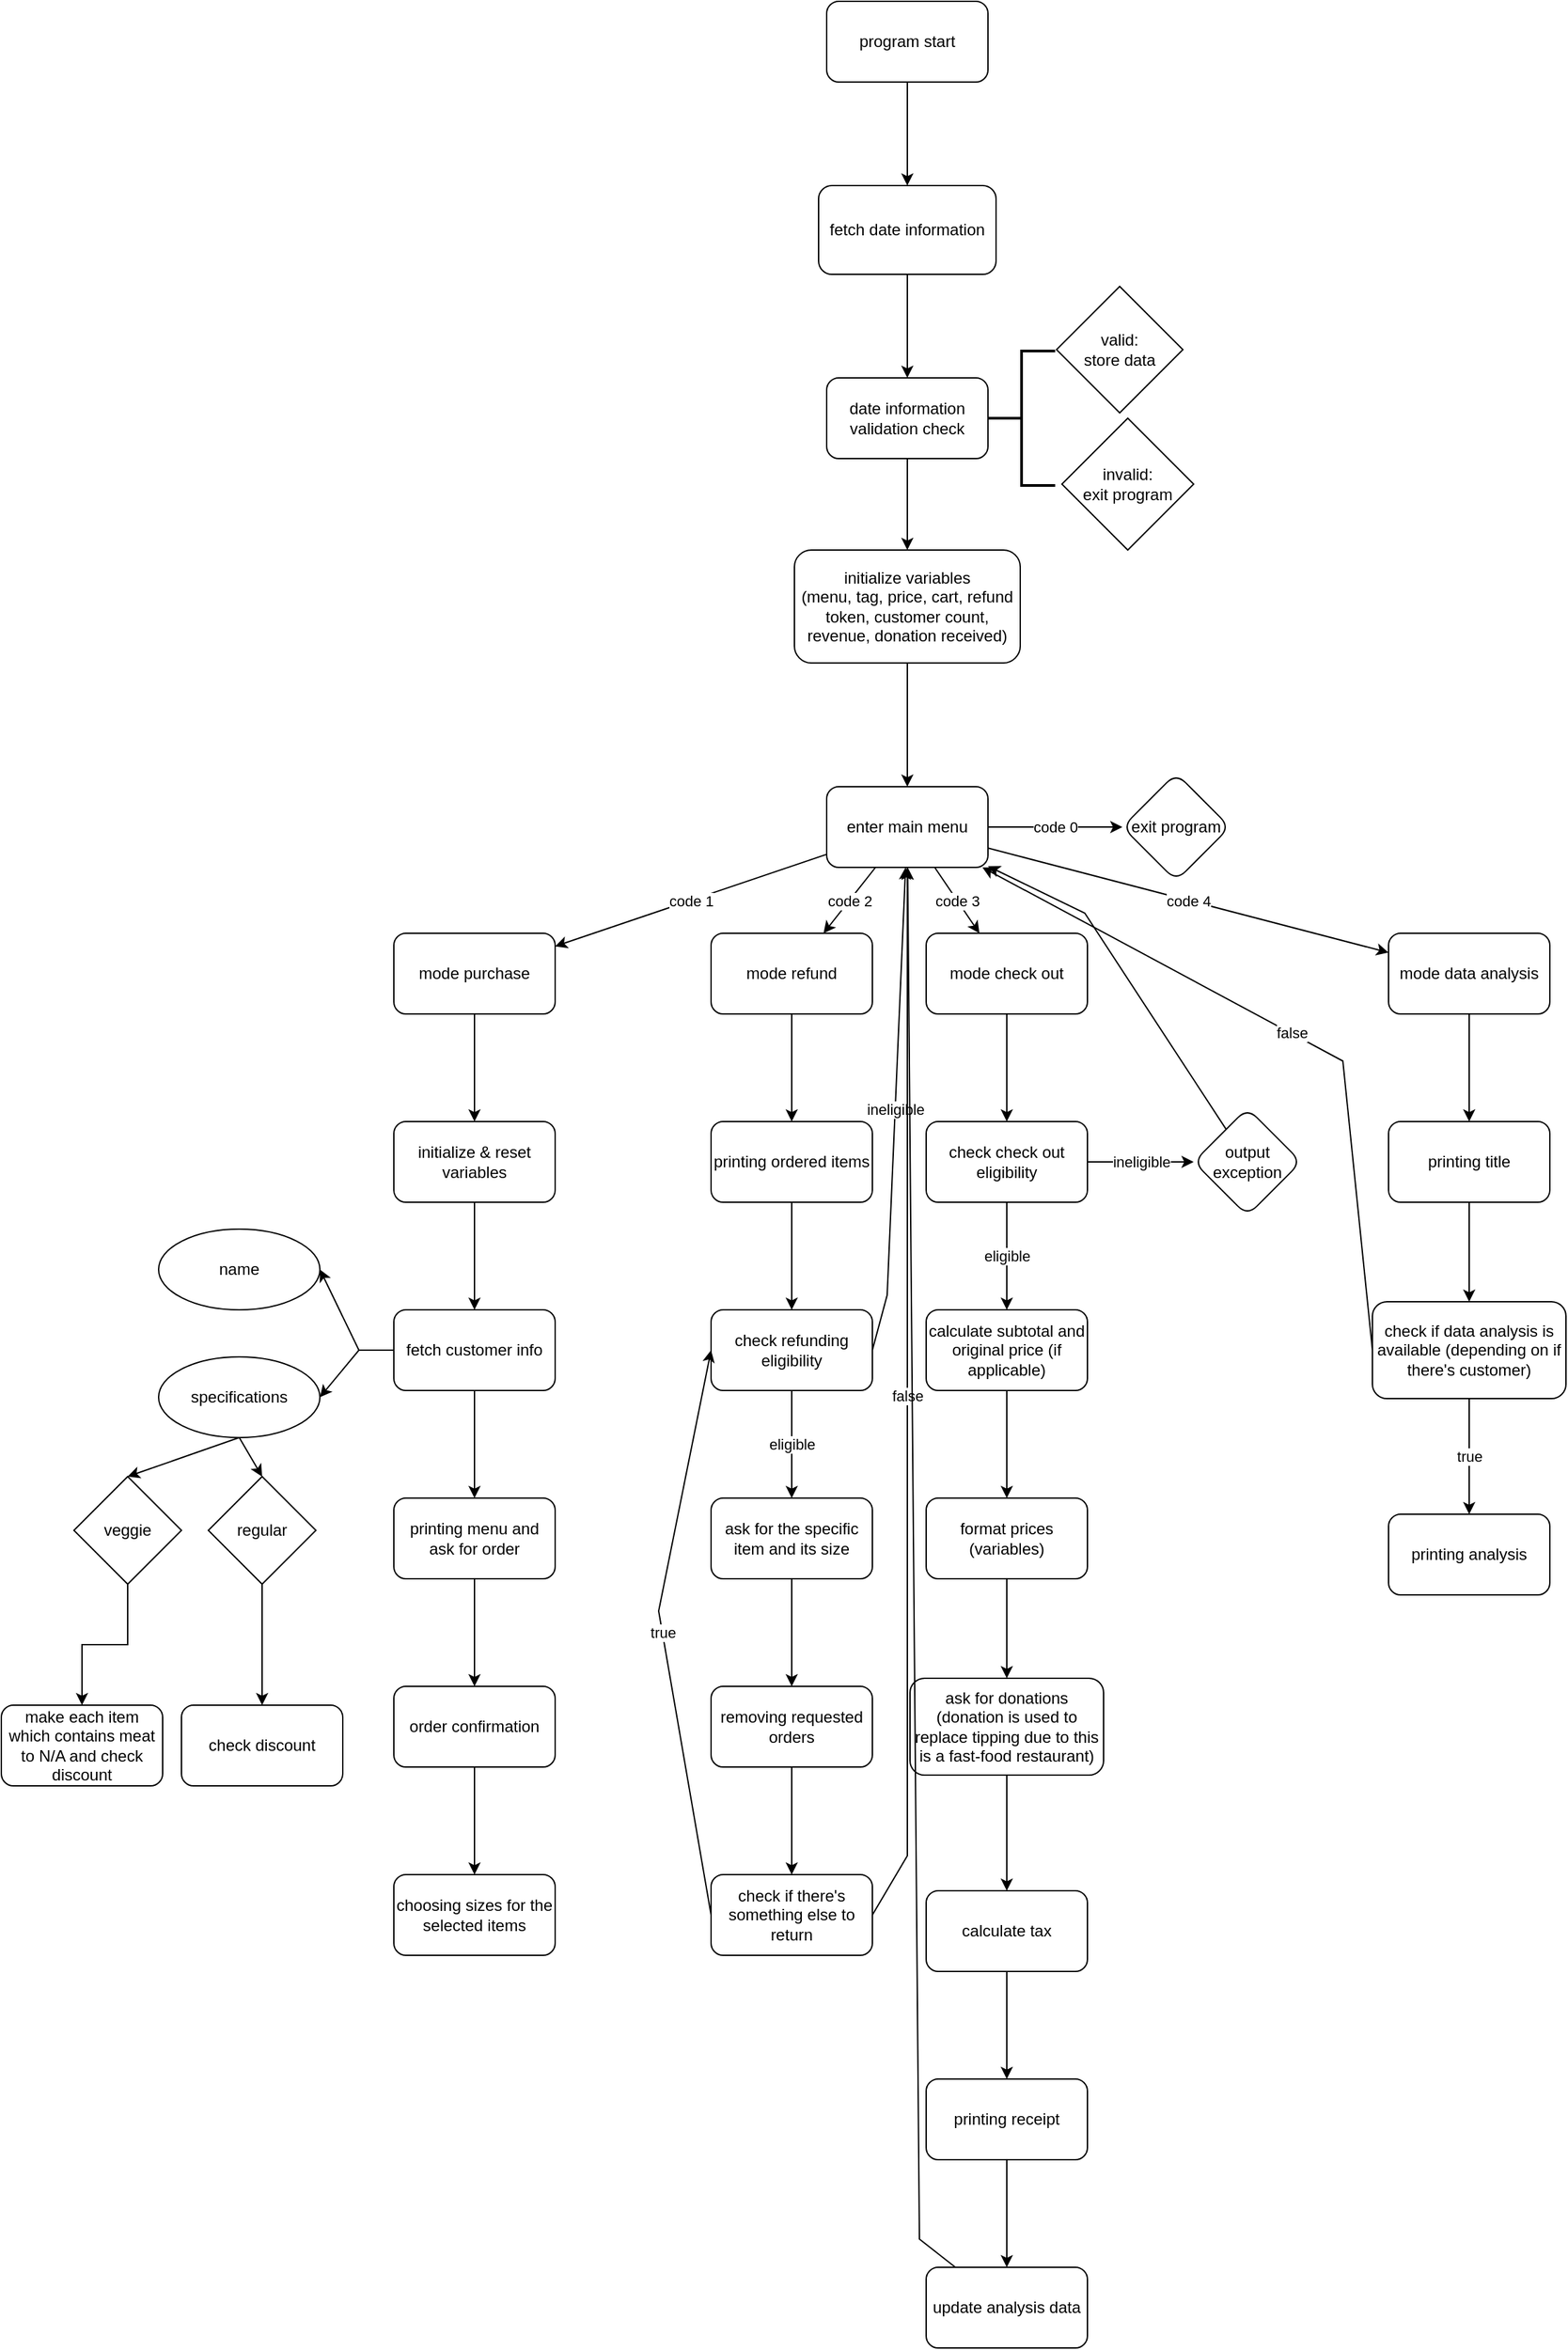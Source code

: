 <mxfile version="20.5.3" type="device"><diagram id="C5RBs43oDa-KdzZeNtuy" name="Page-1"><mxGraphModel dx="866" dy="889" grid="0" gridSize="10" guides="1" tooltips="1" connect="1" arrows="1" fold="1" page="0" pageScale="1" pageWidth="827" pageHeight="1169" math="0" shadow="0"><root><mxCell id="WIyWlLk6GJQsqaUBKTNV-0"/><mxCell id="WIyWlLk6GJQsqaUBKTNV-1" parent="WIyWlLk6GJQsqaUBKTNV-0"/><mxCell id="hv6rBC5OuXV5ReJbUyl8-8" value="" style="edgeStyle=orthogonalEdgeStyle;rounded=0;orthogonalLoop=1;jettySize=auto;html=1;" parent="WIyWlLk6GJQsqaUBKTNV-1" source="hv6rBC5OuXV5ReJbUyl8-6" target="hv6rBC5OuXV5ReJbUyl8-7" edge="1"><mxGeometry relative="1" as="geometry"/></mxCell><mxCell id="hv6rBC5OuXV5ReJbUyl8-6" value="program start" style="rounded=1;whiteSpace=wrap;html=1;" parent="WIyWlLk6GJQsqaUBKTNV-1" vertex="1"><mxGeometry x="220" y="260" width="120" height="60" as="geometry"/></mxCell><mxCell id="hv6rBC5OuXV5ReJbUyl8-12" value="" style="edgeStyle=orthogonalEdgeStyle;rounded=0;orthogonalLoop=1;jettySize=auto;html=1;" parent="WIyWlLk6GJQsqaUBKTNV-1" source="hv6rBC5OuXV5ReJbUyl8-7" target="hv6rBC5OuXV5ReJbUyl8-11" edge="1"><mxGeometry relative="1" as="geometry"/></mxCell><mxCell id="hv6rBC5OuXV5ReJbUyl8-7" value="fetch date information" style="whiteSpace=wrap;html=1;rounded=1;" parent="WIyWlLk6GJQsqaUBKTNV-1" vertex="1"><mxGeometry x="214" y="397" width="132" height="66" as="geometry"/></mxCell><mxCell id="hv6rBC5OuXV5ReJbUyl8-34" value="" style="edgeStyle=orthogonalEdgeStyle;rounded=0;orthogonalLoop=1;jettySize=auto;html=1;" parent="WIyWlLk6GJQsqaUBKTNV-1" source="hv6rBC5OuXV5ReJbUyl8-11" target="hv6rBC5OuXV5ReJbUyl8-33" edge="1"><mxGeometry relative="1" as="geometry"/></mxCell><mxCell id="hv6rBC5OuXV5ReJbUyl8-11" value="date information validation check" style="whiteSpace=wrap;html=1;rounded=1;" parent="WIyWlLk6GJQsqaUBKTNV-1" vertex="1"><mxGeometry x="220" y="540" width="120" height="60" as="geometry"/></mxCell><mxCell id="hv6rBC5OuXV5ReJbUyl8-28" value="" style="strokeWidth=2;html=1;shape=mxgraph.flowchart.annotation_2;align=left;labelPosition=right;pointerEvents=1;" parent="WIyWlLk6GJQsqaUBKTNV-1" vertex="1"><mxGeometry x="340" y="520" width="50" height="100" as="geometry"/></mxCell><mxCell id="hv6rBC5OuXV5ReJbUyl8-31" value="valid:&lt;br&gt;store data" style="rhombus;whiteSpace=wrap;html=1;" parent="WIyWlLk6GJQsqaUBKTNV-1" vertex="1"><mxGeometry x="391" y="472" width="94" height="94" as="geometry"/></mxCell><mxCell id="hv6rBC5OuXV5ReJbUyl8-32" value="invalid:&lt;br&gt;exit program" style="rhombus;whiteSpace=wrap;html=1;" parent="WIyWlLk6GJQsqaUBKTNV-1" vertex="1"><mxGeometry x="395" y="570" width="98" height="98" as="geometry"/></mxCell><mxCell id="hv6rBC5OuXV5ReJbUyl8-36" value="" style="edgeStyle=orthogonalEdgeStyle;rounded=0;orthogonalLoop=1;jettySize=auto;html=1;" parent="WIyWlLk6GJQsqaUBKTNV-1" source="hv6rBC5OuXV5ReJbUyl8-33" target="hv6rBC5OuXV5ReJbUyl8-35" edge="1"><mxGeometry relative="1" as="geometry"/></mxCell><mxCell id="hv6rBC5OuXV5ReJbUyl8-33" value="initialize variables&lt;br&gt;(menu, tag, price, cart, refund token, customer count, revenue, donation received)" style="whiteSpace=wrap;html=1;rounded=1;" parent="WIyWlLk6GJQsqaUBKTNV-1" vertex="1"><mxGeometry x="196" y="668" width="168" height="84" as="geometry"/></mxCell><mxCell id="hv6rBC5OuXV5ReJbUyl8-35" value="enter main menu" style="whiteSpace=wrap;html=1;rounded=1;" parent="WIyWlLk6GJQsqaUBKTNV-1" vertex="1"><mxGeometry x="220" y="844" width="120" height="60" as="geometry"/></mxCell><mxCell id="hv6rBC5OuXV5ReJbUyl8-64" value="exit program" style="rhombus;whiteSpace=wrap;html=1;rounded=1;" parent="WIyWlLk6GJQsqaUBKTNV-1" vertex="1"><mxGeometry x="440" y="834" width="80" height="80" as="geometry"/></mxCell><mxCell id="hv6rBC5OuXV5ReJbUyl8-67" value="" style="endArrow=classic;html=1;rounded=0;exitX=1;exitY=0.5;exitDx=0;exitDy=0;" parent="WIyWlLk6GJQsqaUBKTNV-1" source="hv6rBC5OuXV5ReJbUyl8-35" target="hv6rBC5OuXV5ReJbUyl8-64" edge="1"><mxGeometry relative="1" as="geometry"><mxPoint x="349" y="800" as="sourcePoint"/><mxPoint x="449" y="800" as="targetPoint"/></mxGeometry></mxCell><mxCell id="hv6rBC5OuXV5ReJbUyl8-68" value="code 0" style="edgeLabel;resizable=0;html=1;align=center;verticalAlign=middle;" parent="hv6rBC5OuXV5ReJbUyl8-67" connectable="0" vertex="1"><mxGeometry relative="1" as="geometry"/></mxCell><mxCell id="hv6rBC5OuXV5ReJbUyl8-69" value="" style="endArrow=classic;html=1;rounded=0;" parent="WIyWlLk6GJQsqaUBKTNV-1" source="hv6rBC5OuXV5ReJbUyl8-35" target="hv6rBC5OuXV5ReJbUyl8-72" edge="1"><mxGeometry relative="1" as="geometry"><mxPoint x="49" y="1000" as="sourcePoint"/><mxPoint x="147" y="962" as="targetPoint"/></mxGeometry></mxCell><mxCell id="hv6rBC5OuXV5ReJbUyl8-70" value="code 1" style="edgeLabel;resizable=0;html=1;align=center;verticalAlign=middle;" parent="hv6rBC5OuXV5ReJbUyl8-69" connectable="0" vertex="1"><mxGeometry relative="1" as="geometry"/></mxCell><mxCell id="hv6rBC5OuXV5ReJbUyl8-102" value="" style="group" parent="WIyWlLk6GJQsqaUBKTNV-1" vertex="1" connectable="0"><mxGeometry x="-394" y="953" width="412" height="760" as="geometry"/></mxCell><mxCell id="hv6rBC5OuXV5ReJbUyl8-72" value="mode purchase" style="rounded=1;whiteSpace=wrap;html=1;" parent="hv6rBC5OuXV5ReJbUyl8-102" vertex="1"><mxGeometry x="292" width="120" height="60" as="geometry"/></mxCell><mxCell id="hv6rBC5OuXV5ReJbUyl8-73" value="initialize &amp;amp; reset variables" style="whiteSpace=wrap;html=1;rounded=1;" parent="hv6rBC5OuXV5ReJbUyl8-102" vertex="1"><mxGeometry x="292" y="140" width="120" height="60" as="geometry"/></mxCell><mxCell id="hv6rBC5OuXV5ReJbUyl8-74" value="" style="edgeStyle=orthogonalEdgeStyle;rounded=0;orthogonalLoop=1;jettySize=auto;html=1;" parent="hv6rBC5OuXV5ReJbUyl8-102" source="hv6rBC5OuXV5ReJbUyl8-72" target="hv6rBC5OuXV5ReJbUyl8-73" edge="1"><mxGeometry relative="1" as="geometry"/></mxCell><mxCell id="hv6rBC5OuXV5ReJbUyl8-75" value="fetch customer info" style="whiteSpace=wrap;html=1;rounded=1;" parent="hv6rBC5OuXV5ReJbUyl8-102" vertex="1"><mxGeometry x="292" y="280" width="120" height="60" as="geometry"/></mxCell><mxCell id="hv6rBC5OuXV5ReJbUyl8-76" value="" style="edgeStyle=orthogonalEdgeStyle;rounded=0;orthogonalLoop=1;jettySize=auto;html=1;" parent="hv6rBC5OuXV5ReJbUyl8-102" source="hv6rBC5OuXV5ReJbUyl8-73" target="hv6rBC5OuXV5ReJbUyl8-75" edge="1"><mxGeometry relative="1" as="geometry"/></mxCell><mxCell id="hv6rBC5OuXV5ReJbUyl8-79" value="name" style="ellipse;whiteSpace=wrap;html=1;rounded=1;" parent="hv6rBC5OuXV5ReJbUyl8-102" vertex="1"><mxGeometry x="117" y="220" width="120" height="60" as="geometry"/></mxCell><mxCell id="hv6rBC5OuXV5ReJbUyl8-82" value="specifications" style="ellipse;whiteSpace=wrap;html=1;" parent="hv6rBC5OuXV5ReJbUyl8-102" vertex="1"><mxGeometry x="117" y="315" width="120" height="60" as="geometry"/></mxCell><mxCell id="hv6rBC5OuXV5ReJbUyl8-83" value="" style="endArrow=classic;html=1;rounded=0;exitX=0;exitY=0.5;exitDx=0;exitDy=0;entryX=1;entryY=0.5;entryDx=0;entryDy=0;" parent="hv6rBC5OuXV5ReJbUyl8-102" source="hv6rBC5OuXV5ReJbUyl8-75" target="hv6rBC5OuXV5ReJbUyl8-82" edge="1"><mxGeometry width="50" height="50" relative="1" as="geometry"><mxPoint x="171" y="465" as="sourcePoint"/><mxPoint x="221" y="415" as="targetPoint"/><Array as="points"><mxPoint x="266" y="310"/></Array></mxGeometry></mxCell><mxCell id="hv6rBC5OuXV5ReJbUyl8-84" value="" style="endArrow=classic;html=1;rounded=0;exitX=0;exitY=0.5;exitDx=0;exitDy=0;entryX=1;entryY=0.5;entryDx=0;entryDy=0;" parent="hv6rBC5OuXV5ReJbUyl8-102" source="hv6rBC5OuXV5ReJbUyl8-75" target="hv6rBC5OuXV5ReJbUyl8-79" edge="1"><mxGeometry width="50" height="50" relative="1" as="geometry"><mxPoint x="171" y="465" as="sourcePoint"/><mxPoint x="221" y="415" as="targetPoint"/><Array as="points"><mxPoint x="266" y="310"/></Array></mxGeometry></mxCell><mxCell id="hv6rBC5OuXV5ReJbUyl8-86" value="veggie" style="rhombus;whiteSpace=wrap;html=1;" parent="hv6rBC5OuXV5ReJbUyl8-102" vertex="1"><mxGeometry x="54" y="404" width="80" height="80" as="geometry"/></mxCell><mxCell id="hv6rBC5OuXV5ReJbUyl8-87" value="" style="endArrow=classic;html=1;rounded=0;entryX=0.5;entryY=0;entryDx=0;entryDy=0;exitX=0.5;exitY=1;exitDx=0;exitDy=0;" parent="hv6rBC5OuXV5ReJbUyl8-102" source="hv6rBC5OuXV5ReJbUyl8-82" target="hv6rBC5OuXV5ReJbUyl8-86" edge="1"><mxGeometry width="50" height="50" relative="1" as="geometry"><mxPoint x="191" y="442" as="sourcePoint"/><mxPoint x="221" y="315" as="targetPoint"/></mxGeometry></mxCell><mxCell id="hv6rBC5OuXV5ReJbUyl8-90" value="make each item which contains meat to N/A and check discount" style="rounded=1;whiteSpace=wrap;html=1;" parent="hv6rBC5OuXV5ReJbUyl8-102" vertex="1"><mxGeometry y="574" width="120" height="60" as="geometry"/></mxCell><mxCell id="hv6rBC5OuXV5ReJbUyl8-91" value="" style="edgeStyle=orthogonalEdgeStyle;rounded=0;orthogonalLoop=1;jettySize=auto;html=1;" parent="hv6rBC5OuXV5ReJbUyl8-102" source="hv6rBC5OuXV5ReJbUyl8-86" target="hv6rBC5OuXV5ReJbUyl8-90" edge="1"><mxGeometry relative="1" as="geometry"/></mxCell><mxCell id="hv6rBC5OuXV5ReJbUyl8-92" value="regular" style="rhombus;whiteSpace=wrap;html=1;" parent="hv6rBC5OuXV5ReJbUyl8-102" vertex="1"><mxGeometry x="154" y="404" width="80" height="80" as="geometry"/></mxCell><mxCell id="hv6rBC5OuXV5ReJbUyl8-93" value="" style="endArrow=classic;html=1;rounded=0;exitX=0.5;exitY=1;exitDx=0;exitDy=0;entryX=0.5;entryY=0;entryDx=0;entryDy=0;" parent="hv6rBC5OuXV5ReJbUyl8-102" source="hv6rBC5OuXV5ReJbUyl8-82" target="hv6rBC5OuXV5ReJbUyl8-92" edge="1"><mxGeometry width="50" height="50" relative="1" as="geometry"><mxPoint x="171" y="443" as="sourcePoint"/><mxPoint x="221" y="393" as="targetPoint"/></mxGeometry></mxCell><mxCell id="hv6rBC5OuXV5ReJbUyl8-94" value="check discount" style="rounded=1;whiteSpace=wrap;html=1;" parent="hv6rBC5OuXV5ReJbUyl8-102" vertex="1"><mxGeometry x="134" y="574" width="120" height="60" as="geometry"/></mxCell><mxCell id="hv6rBC5OuXV5ReJbUyl8-95" value="" style="edgeStyle=orthogonalEdgeStyle;rounded=0;orthogonalLoop=1;jettySize=auto;html=1;" parent="hv6rBC5OuXV5ReJbUyl8-102" source="hv6rBC5OuXV5ReJbUyl8-92" target="hv6rBC5OuXV5ReJbUyl8-94" edge="1"><mxGeometry relative="1" as="geometry"/></mxCell><mxCell id="hv6rBC5OuXV5ReJbUyl8-96" value="printing menu and ask for order" style="whiteSpace=wrap;html=1;rounded=1;" parent="hv6rBC5OuXV5ReJbUyl8-102" vertex="1"><mxGeometry x="292" y="420" width="120" height="60" as="geometry"/></mxCell><mxCell id="hv6rBC5OuXV5ReJbUyl8-97" value="" style="edgeStyle=orthogonalEdgeStyle;rounded=0;orthogonalLoop=1;jettySize=auto;html=1;" parent="hv6rBC5OuXV5ReJbUyl8-102" source="hv6rBC5OuXV5ReJbUyl8-75" target="hv6rBC5OuXV5ReJbUyl8-96" edge="1"><mxGeometry relative="1" as="geometry"/></mxCell><mxCell id="hv6rBC5OuXV5ReJbUyl8-98" value="order confirmation" style="whiteSpace=wrap;html=1;rounded=1;" parent="hv6rBC5OuXV5ReJbUyl8-102" vertex="1"><mxGeometry x="292" y="560" width="120" height="60" as="geometry"/></mxCell><mxCell id="hv6rBC5OuXV5ReJbUyl8-99" value="" style="edgeStyle=orthogonalEdgeStyle;rounded=0;orthogonalLoop=1;jettySize=auto;html=1;" parent="hv6rBC5OuXV5ReJbUyl8-102" source="hv6rBC5OuXV5ReJbUyl8-96" target="hv6rBC5OuXV5ReJbUyl8-98" edge="1"><mxGeometry relative="1" as="geometry"/></mxCell><mxCell id="hv6rBC5OuXV5ReJbUyl8-100" value="choosing sizes for the selected items" style="whiteSpace=wrap;html=1;rounded=1;" parent="hv6rBC5OuXV5ReJbUyl8-102" vertex="1"><mxGeometry x="292" y="700" width="120" height="60" as="geometry"/></mxCell><mxCell id="hv6rBC5OuXV5ReJbUyl8-101" value="" style="edgeStyle=orthogonalEdgeStyle;rounded=0;orthogonalLoop=1;jettySize=auto;html=1;" parent="hv6rBC5OuXV5ReJbUyl8-102" source="hv6rBC5OuXV5ReJbUyl8-98" target="hv6rBC5OuXV5ReJbUyl8-100" edge="1"><mxGeometry relative="1" as="geometry"/></mxCell><mxCell id="hv6rBC5OuXV5ReJbUyl8-104" value="" style="endArrow=classic;html=1;rounded=0;" parent="WIyWlLk6GJQsqaUBKTNV-1" source="hv6rBC5OuXV5ReJbUyl8-35" target="hv6rBC5OuXV5ReJbUyl8-103" edge="1"><mxGeometry relative="1" as="geometry"><mxPoint x="132" y="1037" as="sourcePoint"/><mxPoint x="232" y="1037" as="targetPoint"/></mxGeometry></mxCell><mxCell id="hv6rBC5OuXV5ReJbUyl8-105" value="code 2" style="edgeLabel;resizable=0;html=1;align=center;verticalAlign=middle;" parent="hv6rBC5OuXV5ReJbUyl8-104" connectable="0" vertex="1"><mxGeometry relative="1" as="geometry"/></mxCell><mxCell id="hv6rBC5OuXV5ReJbUyl8-112" value="" style="endArrow=classic;html=1;rounded=0;exitX=1;exitY=0.5;exitDx=0;exitDy=0;" parent="WIyWlLk6GJQsqaUBKTNV-1" source="hv6rBC5OuXV5ReJbUyl8-108" target="hv6rBC5OuXV5ReJbUyl8-35" edge="1"><mxGeometry relative="1" as="geometry"><mxPoint x="232" y="1130" as="sourcePoint"/><mxPoint x="332" y="1130" as="targetPoint"/><Array as="points"><mxPoint x="265" y="1222"/></Array></mxGeometry></mxCell><mxCell id="hv6rBC5OuXV5ReJbUyl8-113" value="ineligible" style="edgeLabel;resizable=0;html=1;align=center;verticalAlign=middle;" parent="hv6rBC5OuXV5ReJbUyl8-112" connectable="0" vertex="1"><mxGeometry relative="1" as="geometry"/></mxCell><mxCell id="hv6rBC5OuXV5ReJbUyl8-124" value="" style="endArrow=classic;html=1;rounded=0;exitX=1;exitY=0.5;exitDx=0;exitDy=0;entryX=0.5;entryY=1;entryDx=0;entryDy=0;" parent="WIyWlLk6GJQsqaUBKTNV-1" source="hv6rBC5OuXV5ReJbUyl8-120" target="hv6rBC5OuXV5ReJbUyl8-35" edge="1"><mxGeometry relative="1" as="geometry"><mxPoint x="232" y="1601" as="sourcePoint"/><mxPoint x="332" y="1601" as="targetPoint"/><Array as="points"><mxPoint x="280" y="1639"/></Array></mxGeometry></mxCell><mxCell id="hv6rBC5OuXV5ReJbUyl8-125" value="false" style="edgeLabel;resizable=0;html=1;align=center;verticalAlign=middle;" parent="hv6rBC5OuXV5ReJbUyl8-124" connectable="0" vertex="1"><mxGeometry relative="1" as="geometry"/></mxCell><mxCell id="hv6rBC5OuXV5ReJbUyl8-127" value="" style="group" parent="WIyWlLk6GJQsqaUBKTNV-1" vertex="1" connectable="0"><mxGeometry x="95" y="953" width="159" height="760" as="geometry"/></mxCell><mxCell id="hv6rBC5OuXV5ReJbUyl8-103" value="mode refund" style="rounded=1;whiteSpace=wrap;html=1;" parent="hv6rBC5OuXV5ReJbUyl8-127" vertex="1"><mxGeometry x="39" width="120" height="60" as="geometry"/></mxCell><mxCell id="hv6rBC5OuXV5ReJbUyl8-106" value="printing ordered items" style="rounded=1;whiteSpace=wrap;html=1;" parent="hv6rBC5OuXV5ReJbUyl8-127" vertex="1"><mxGeometry x="39" y="140" width="120" height="60" as="geometry"/></mxCell><mxCell id="hv6rBC5OuXV5ReJbUyl8-107" value="" style="edgeStyle=orthogonalEdgeStyle;rounded=0;orthogonalLoop=1;jettySize=auto;html=1;" parent="hv6rBC5OuXV5ReJbUyl8-127" source="hv6rBC5OuXV5ReJbUyl8-103" target="hv6rBC5OuXV5ReJbUyl8-106" edge="1"><mxGeometry relative="1" as="geometry"/></mxCell><mxCell id="hv6rBC5OuXV5ReJbUyl8-108" value="check refunding eligibility" style="rounded=1;whiteSpace=wrap;html=1;" parent="hv6rBC5OuXV5ReJbUyl8-127" vertex="1"><mxGeometry x="39" y="280" width="120" height="60" as="geometry"/></mxCell><mxCell id="hv6rBC5OuXV5ReJbUyl8-109" value="" style="edgeStyle=orthogonalEdgeStyle;rounded=0;orthogonalLoop=1;jettySize=auto;html=1;" parent="hv6rBC5OuXV5ReJbUyl8-127" source="hv6rBC5OuXV5ReJbUyl8-106" target="hv6rBC5OuXV5ReJbUyl8-108" edge="1"><mxGeometry relative="1" as="geometry"/></mxCell><mxCell id="hv6rBC5OuXV5ReJbUyl8-114" value="ask for the specific item and its size" style="whiteSpace=wrap;html=1;rounded=1;" parent="hv6rBC5OuXV5ReJbUyl8-127" vertex="1"><mxGeometry x="39" y="420" width="120" height="60" as="geometry"/></mxCell><mxCell id="hv6rBC5OuXV5ReJbUyl8-116" value="" style="endArrow=classic;html=1;rounded=0;exitX=0.5;exitY=1;exitDx=0;exitDy=0;entryX=0.5;entryY=0;entryDx=0;entryDy=0;" parent="hv6rBC5OuXV5ReJbUyl8-127" source="hv6rBC5OuXV5ReJbUyl8-108" target="hv6rBC5OuXV5ReJbUyl8-114" edge="1"><mxGeometry relative="1" as="geometry"><mxPoint x="137" y="477" as="sourcePoint"/><mxPoint x="237" y="477" as="targetPoint"/></mxGeometry></mxCell><mxCell id="hv6rBC5OuXV5ReJbUyl8-117" value="eligible" style="edgeLabel;resizable=0;html=1;align=center;verticalAlign=middle;" parent="hv6rBC5OuXV5ReJbUyl8-116" connectable="0" vertex="1"><mxGeometry relative="1" as="geometry"/></mxCell><mxCell id="hv6rBC5OuXV5ReJbUyl8-118" value="removing requested orders" style="whiteSpace=wrap;html=1;rounded=1;" parent="hv6rBC5OuXV5ReJbUyl8-127" vertex="1"><mxGeometry x="39" y="560" width="120" height="60" as="geometry"/></mxCell><mxCell id="hv6rBC5OuXV5ReJbUyl8-119" value="" style="edgeStyle=orthogonalEdgeStyle;rounded=0;orthogonalLoop=1;jettySize=auto;html=1;" parent="hv6rBC5OuXV5ReJbUyl8-127" source="hv6rBC5OuXV5ReJbUyl8-114" target="hv6rBC5OuXV5ReJbUyl8-118" edge="1"><mxGeometry relative="1" as="geometry"/></mxCell><mxCell id="hv6rBC5OuXV5ReJbUyl8-120" value="check if there's something else to return" style="whiteSpace=wrap;html=1;rounded=1;" parent="hv6rBC5OuXV5ReJbUyl8-127" vertex="1"><mxGeometry x="39" y="700" width="120" height="60" as="geometry"/></mxCell><mxCell id="hv6rBC5OuXV5ReJbUyl8-121" value="" style="edgeStyle=orthogonalEdgeStyle;rounded=0;orthogonalLoop=1;jettySize=auto;html=1;" parent="hv6rBC5OuXV5ReJbUyl8-127" source="hv6rBC5OuXV5ReJbUyl8-118" target="hv6rBC5OuXV5ReJbUyl8-120" edge="1"><mxGeometry relative="1" as="geometry"/></mxCell><mxCell id="hv6rBC5OuXV5ReJbUyl8-122" value="" style="endArrow=classic;html=1;rounded=0;exitX=0;exitY=0.5;exitDx=0;exitDy=0;entryX=0;entryY=0.5;entryDx=0;entryDy=0;" parent="hv6rBC5OuXV5ReJbUyl8-127" source="hv6rBC5OuXV5ReJbUyl8-120" target="hv6rBC5OuXV5ReJbUyl8-108" edge="1"><mxGeometry relative="1" as="geometry"><mxPoint x="-63" y="448" as="sourcePoint"/><mxPoint x="-4" y="469" as="targetPoint"/><Array as="points"><mxPoint y="504"/></Array></mxGeometry></mxCell><mxCell id="hv6rBC5OuXV5ReJbUyl8-123" value="true" style="edgeLabel;resizable=0;html=1;align=center;verticalAlign=middle;" parent="hv6rBC5OuXV5ReJbUyl8-122" connectable="0" vertex="1"><mxGeometry relative="1" as="geometry"/></mxCell><mxCell id="hv6rBC5OuXV5ReJbUyl8-133" value="" style="edgeStyle=orthogonalEdgeStyle;rounded=0;orthogonalLoop=1;jettySize=auto;html=1;" parent="WIyWlLk6GJQsqaUBKTNV-1" source="hv6rBC5OuXV5ReJbUyl8-128" target="hv6rBC5OuXV5ReJbUyl8-132" edge="1"><mxGeometry relative="1" as="geometry"/></mxCell><mxCell id="hv6rBC5OuXV5ReJbUyl8-128" value="mode check out" style="rounded=1;whiteSpace=wrap;html=1;" parent="WIyWlLk6GJQsqaUBKTNV-1" vertex="1"><mxGeometry x="294" y="953" width="120" height="60" as="geometry"/></mxCell><mxCell id="hv6rBC5OuXV5ReJbUyl8-130" value="" style="endArrow=classic;html=1;rounded=0;" parent="WIyWlLk6GJQsqaUBKTNV-1" source="hv6rBC5OuXV5ReJbUyl8-35" target="hv6rBC5OuXV5ReJbUyl8-128" edge="1"><mxGeometry relative="1" as="geometry"><mxPoint x="326" y="924" as="sourcePoint"/><mxPoint x="426" y="924" as="targetPoint"/></mxGeometry></mxCell><mxCell id="hv6rBC5OuXV5ReJbUyl8-131" value="code 3" style="edgeLabel;resizable=0;html=1;align=center;verticalAlign=middle;" parent="hv6rBC5OuXV5ReJbUyl8-130" connectable="0" vertex="1"><mxGeometry relative="1" as="geometry"/></mxCell><mxCell id="hv6rBC5OuXV5ReJbUyl8-132" value="check check out eligibility" style="whiteSpace=wrap;html=1;rounded=1;" parent="WIyWlLk6GJQsqaUBKTNV-1" vertex="1"><mxGeometry x="294" y="1093" width="120" height="60" as="geometry"/></mxCell><mxCell id="Q_4evqxezLTZrRRh4MwU-1" value="" style="edgeStyle=orthogonalEdgeStyle;rounded=0;orthogonalLoop=1;jettySize=auto;html=1;" edge="1" parent="WIyWlLk6GJQsqaUBKTNV-1" source="hv6rBC5OuXV5ReJbUyl8-139" target="Q_4evqxezLTZrRRh4MwU-0"><mxGeometry relative="1" as="geometry"/></mxCell><mxCell id="hv6rBC5OuXV5ReJbUyl8-139" value="calculate subtotal and original price (if applicable)" style="rounded=1;whiteSpace=wrap;html=1;" parent="WIyWlLk6GJQsqaUBKTNV-1" vertex="1"><mxGeometry x="294" y="1233" width="120" height="60" as="geometry"/></mxCell><mxCell id="hv6rBC5OuXV5ReJbUyl8-141" value="" style="endArrow=classic;html=1;rounded=0;exitX=0.5;exitY=1;exitDx=0;exitDy=0;entryX=0.5;entryY=0;entryDx=0;entryDy=0;" parent="WIyWlLk6GJQsqaUBKTNV-1" source="hv6rBC5OuXV5ReJbUyl8-132" target="hv6rBC5OuXV5ReJbUyl8-139" edge="1"><mxGeometry relative="1" as="geometry"><mxPoint x="382" y="1167" as="sourcePoint"/><mxPoint x="378" y="1213" as="targetPoint"/></mxGeometry></mxCell><mxCell id="hv6rBC5OuXV5ReJbUyl8-142" value="eligible" style="edgeLabel;resizable=0;html=1;align=center;verticalAlign=middle;" parent="hv6rBC5OuXV5ReJbUyl8-141" connectable="0" vertex="1"><mxGeometry relative="1" as="geometry"/></mxCell><mxCell id="Q_4evqxezLTZrRRh4MwU-3" value="" style="edgeStyle=orthogonalEdgeStyle;rounded=0;orthogonalLoop=1;jettySize=auto;html=1;" edge="1" parent="WIyWlLk6GJQsqaUBKTNV-1" source="Q_4evqxezLTZrRRh4MwU-0" target="Q_4evqxezLTZrRRh4MwU-2"><mxGeometry relative="1" as="geometry"/></mxCell><mxCell id="Q_4evqxezLTZrRRh4MwU-0" value="format prices (variables)" style="rounded=1;whiteSpace=wrap;html=1;" vertex="1" parent="WIyWlLk6GJQsqaUBKTNV-1"><mxGeometry x="294" y="1373" width="120" height="60" as="geometry"/></mxCell><mxCell id="Q_4evqxezLTZrRRh4MwU-5" value="" style="edgeStyle=orthogonalEdgeStyle;rounded=0;orthogonalLoop=1;jettySize=auto;html=1;" edge="1" parent="WIyWlLk6GJQsqaUBKTNV-1" source="Q_4evqxezLTZrRRh4MwU-2" target="Q_4evqxezLTZrRRh4MwU-4"><mxGeometry relative="1" as="geometry"/></mxCell><mxCell id="Q_4evqxezLTZrRRh4MwU-2" value="ask for donations&lt;br&gt;(donation is used to replace tipping due to this is a fast-food restaurant)" style="whiteSpace=wrap;html=1;rounded=1;" vertex="1" parent="WIyWlLk6GJQsqaUBKTNV-1"><mxGeometry x="282" y="1507" width="144" height="72" as="geometry"/></mxCell><mxCell id="Q_4evqxezLTZrRRh4MwU-7" value="" style="edgeStyle=orthogonalEdgeStyle;rounded=0;orthogonalLoop=1;jettySize=auto;html=1;" edge="1" parent="WIyWlLk6GJQsqaUBKTNV-1" source="Q_4evqxezLTZrRRh4MwU-4" target="Q_4evqxezLTZrRRh4MwU-6"><mxGeometry relative="1" as="geometry"/></mxCell><mxCell id="Q_4evqxezLTZrRRh4MwU-4" value="calculate tax" style="rounded=1;whiteSpace=wrap;html=1;" vertex="1" parent="WIyWlLk6GJQsqaUBKTNV-1"><mxGeometry x="294" y="1665" width="120" height="60" as="geometry"/></mxCell><mxCell id="Q_4evqxezLTZrRRh4MwU-9" value="" style="edgeStyle=orthogonalEdgeStyle;rounded=0;orthogonalLoop=1;jettySize=auto;html=1;" edge="1" parent="WIyWlLk6GJQsqaUBKTNV-1" source="Q_4evqxezLTZrRRh4MwU-6" target="Q_4evqxezLTZrRRh4MwU-8"><mxGeometry relative="1" as="geometry"/></mxCell><mxCell id="Q_4evqxezLTZrRRh4MwU-6" value="printing receipt" style="rounded=1;whiteSpace=wrap;html=1;" vertex="1" parent="WIyWlLk6GJQsqaUBKTNV-1"><mxGeometry x="294" y="1805" width="120" height="60" as="geometry"/></mxCell><mxCell id="Q_4evqxezLTZrRRh4MwU-8" value="update analysis data" style="rounded=1;whiteSpace=wrap;html=1;" vertex="1" parent="WIyWlLk6GJQsqaUBKTNV-1"><mxGeometry x="294" y="1945" width="120" height="60" as="geometry"/></mxCell><mxCell id="Q_4evqxezLTZrRRh4MwU-11" value="output exception" style="rhombus;whiteSpace=wrap;html=1;rounded=1;" vertex="1" parent="WIyWlLk6GJQsqaUBKTNV-1"><mxGeometry x="493" y="1083" width="80" height="80" as="geometry"/></mxCell><mxCell id="Q_4evqxezLTZrRRh4MwU-13" value="" style="endArrow=classic;html=1;rounded=0;exitX=1;exitY=0.5;exitDx=0;exitDy=0;entryX=0;entryY=0.5;entryDx=0;entryDy=0;" edge="1" parent="WIyWlLk6GJQsqaUBKTNV-1" source="hv6rBC5OuXV5ReJbUyl8-132" target="Q_4evqxezLTZrRRh4MwU-11"><mxGeometry relative="1" as="geometry"><mxPoint x="344" y="1192" as="sourcePoint"/><mxPoint x="444" y="1192" as="targetPoint"/></mxGeometry></mxCell><mxCell id="Q_4evqxezLTZrRRh4MwU-14" value="ineligible" style="edgeLabel;resizable=0;html=1;align=center;verticalAlign=middle;" connectable="0" vertex="1" parent="Q_4evqxezLTZrRRh4MwU-13"><mxGeometry relative="1" as="geometry"/></mxCell><mxCell id="Q_4evqxezLTZrRRh4MwU-15" value="" style="endArrow=classic;html=1;rounded=0;" edge="1" parent="WIyWlLk6GJQsqaUBKTNV-1" source="Q_4evqxezLTZrRRh4MwU-11" target="hv6rBC5OuXV5ReJbUyl8-35"><mxGeometry width="50" height="50" relative="1" as="geometry"><mxPoint x="369" y="1217" as="sourcePoint"/><mxPoint x="419" y="1167" as="targetPoint"/><Array as="points"><mxPoint x="412" y="938"/></Array></mxGeometry></mxCell><mxCell id="Q_4evqxezLTZrRRh4MwU-16" value="" style="endArrow=classic;html=1;rounded=0;" edge="1" parent="WIyWlLk6GJQsqaUBKTNV-1" source="Q_4evqxezLTZrRRh4MwU-8" target="hv6rBC5OuXV5ReJbUyl8-35"><mxGeometry width="50" height="50" relative="1" as="geometry"><mxPoint x="420" y="1744" as="sourcePoint"/><mxPoint x="470" y="1694" as="targetPoint"/><Array as="points"><mxPoint x="289" y="1924"/></Array></mxGeometry></mxCell><mxCell id="Q_4evqxezLTZrRRh4MwU-21" value="" style="edgeStyle=orthogonalEdgeStyle;rounded=0;orthogonalLoop=1;jettySize=auto;html=1;" edge="1" parent="WIyWlLk6GJQsqaUBKTNV-1" source="Q_4evqxezLTZrRRh4MwU-17" target="Q_4evqxezLTZrRRh4MwU-20"><mxGeometry relative="1" as="geometry"/></mxCell><mxCell id="Q_4evqxezLTZrRRh4MwU-17" value="mode data analysis" style="rounded=1;whiteSpace=wrap;html=1;" vertex="1" parent="WIyWlLk6GJQsqaUBKTNV-1"><mxGeometry x="638" y="953" width="120" height="60" as="geometry"/></mxCell><mxCell id="Q_4evqxezLTZrRRh4MwU-18" value="" style="endArrow=classic;html=1;rounded=0;" edge="1" parent="WIyWlLk6GJQsqaUBKTNV-1" source="hv6rBC5OuXV5ReJbUyl8-35" target="Q_4evqxezLTZrRRh4MwU-17"><mxGeometry relative="1" as="geometry"><mxPoint x="403" y="1286" as="sourcePoint"/><mxPoint x="503" y="1286" as="targetPoint"/></mxGeometry></mxCell><mxCell id="Q_4evqxezLTZrRRh4MwU-19" value="code 4" style="edgeLabel;resizable=0;html=1;align=center;verticalAlign=middle;" connectable="0" vertex="1" parent="Q_4evqxezLTZrRRh4MwU-18"><mxGeometry relative="1" as="geometry"/></mxCell><mxCell id="Q_4evqxezLTZrRRh4MwU-23" value="" style="edgeStyle=orthogonalEdgeStyle;rounded=0;orthogonalLoop=1;jettySize=auto;html=1;" edge="1" parent="WIyWlLk6GJQsqaUBKTNV-1" source="Q_4evqxezLTZrRRh4MwU-20" target="Q_4evqxezLTZrRRh4MwU-22"><mxGeometry relative="1" as="geometry"/></mxCell><mxCell id="Q_4evqxezLTZrRRh4MwU-20" value="printing title" style="rounded=1;whiteSpace=wrap;html=1;" vertex="1" parent="WIyWlLk6GJQsqaUBKTNV-1"><mxGeometry x="638" y="1093" width="120" height="60" as="geometry"/></mxCell><mxCell id="Q_4evqxezLTZrRRh4MwU-22" value="check if data analysis is available (depending on if there's customer)" style="whiteSpace=wrap;html=1;rounded=1;" vertex="1" parent="WIyWlLk6GJQsqaUBKTNV-1"><mxGeometry x="626" y="1227" width="144" height="72" as="geometry"/></mxCell><mxCell id="Q_4evqxezLTZrRRh4MwU-24" value="printing analysis" style="rounded=1;whiteSpace=wrap;html=1;" vertex="1" parent="WIyWlLk6GJQsqaUBKTNV-1"><mxGeometry x="638" y="1385" width="120" height="60" as="geometry"/></mxCell><mxCell id="Q_4evqxezLTZrRRh4MwU-26" value="" style="endArrow=classic;html=1;rounded=0;exitX=0.5;exitY=1;exitDx=0;exitDy=0;entryX=0.5;entryY=0;entryDx=0;entryDy=0;" edge="1" parent="WIyWlLk6GJQsqaUBKTNV-1" source="Q_4evqxezLTZrRRh4MwU-22" target="Q_4evqxezLTZrRRh4MwU-24"><mxGeometry relative="1" as="geometry"><mxPoint x="642" y="1289" as="sourcePoint"/><mxPoint x="742" y="1289" as="targetPoint"/></mxGeometry></mxCell><mxCell id="Q_4evqxezLTZrRRh4MwU-27" value="true" style="edgeLabel;resizable=0;html=1;align=center;verticalAlign=middle;" connectable="0" vertex="1" parent="Q_4evqxezLTZrRRh4MwU-26"><mxGeometry relative="1" as="geometry"/></mxCell><mxCell id="Q_4evqxezLTZrRRh4MwU-30" value="" style="endArrow=classic;html=1;rounded=0;exitX=0;exitY=0.5;exitDx=0;exitDy=0;" edge="1" parent="WIyWlLk6GJQsqaUBKTNV-1" source="Q_4evqxezLTZrRRh4MwU-22" target="hv6rBC5OuXV5ReJbUyl8-35"><mxGeometry relative="1" as="geometry"><mxPoint x="500" y="1290" as="sourcePoint"/><mxPoint x="600" y="1290" as="targetPoint"/><Array as="points"><mxPoint x="604" y="1048"/></Array></mxGeometry></mxCell><mxCell id="Q_4evqxezLTZrRRh4MwU-31" value="false" style="edgeLabel;resizable=0;html=1;align=center;verticalAlign=middle;" connectable="0" vertex="1" parent="Q_4evqxezLTZrRRh4MwU-30"><mxGeometry relative="1" as="geometry"/></mxCell></root></mxGraphModel></diagram></mxfile>